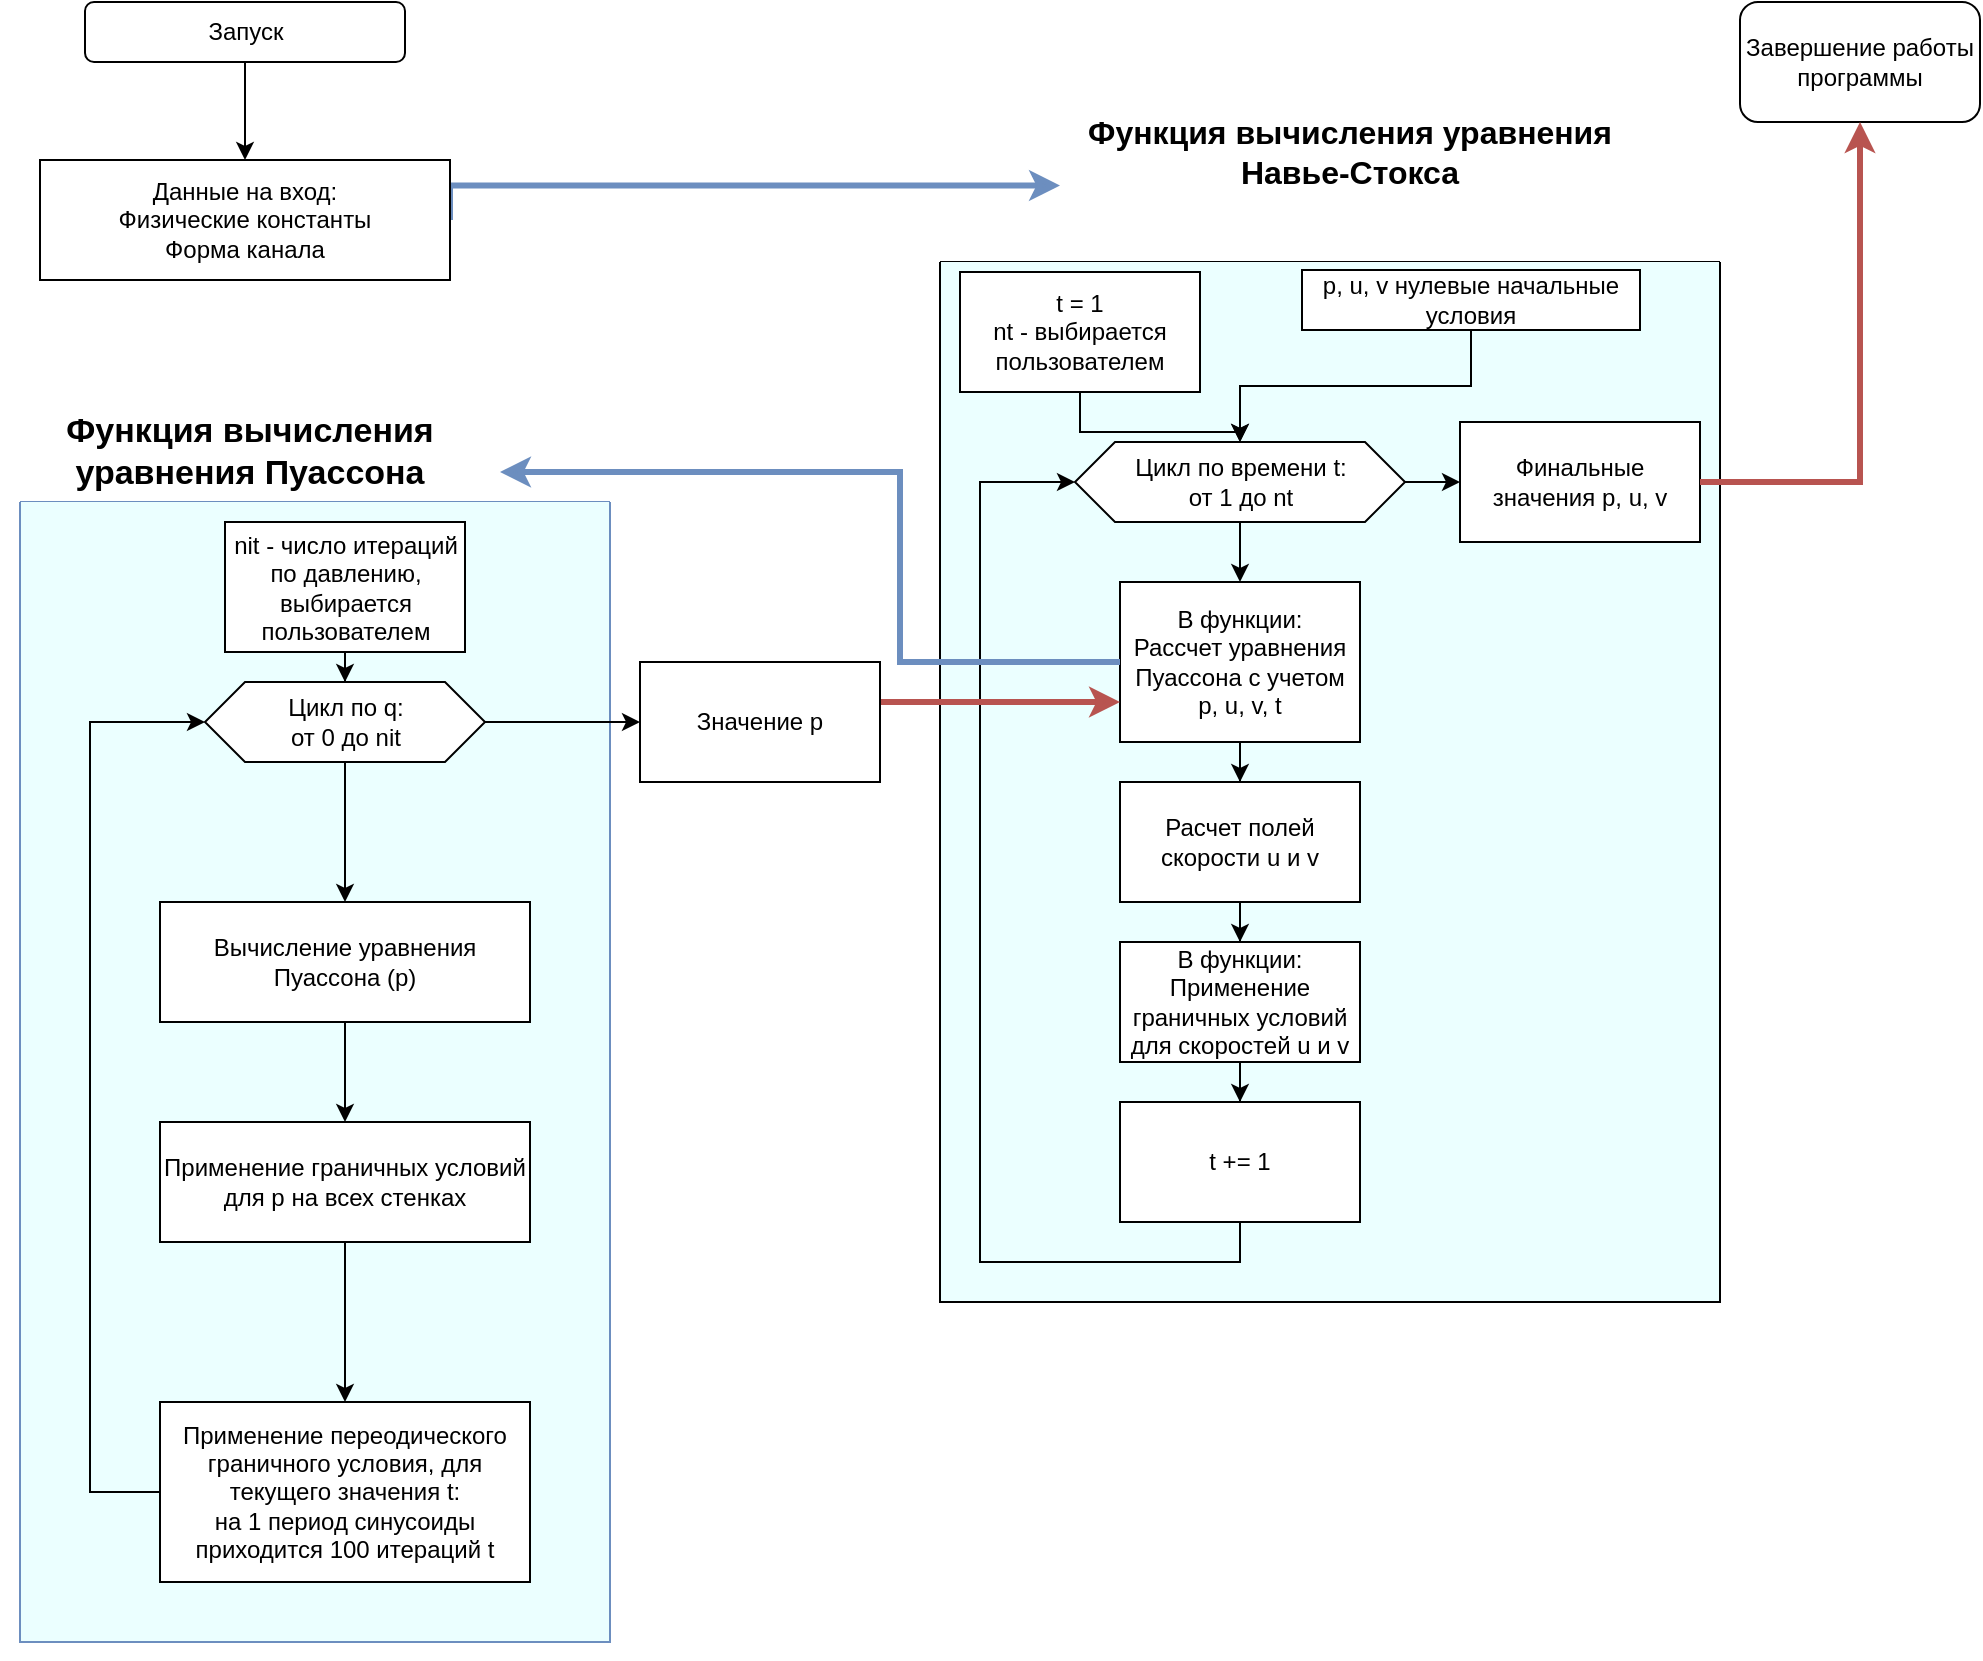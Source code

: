 <mxfile version="20.3.7" type="device"><diagram id="lom_Tnu54wYOosmittk6" name="Page-2"><mxGraphModel dx="1489" dy="903" grid="1" gridSize="10" guides="1" tooltips="1" connect="1" arrows="1" fold="1" page="1" pageScale="1" pageWidth="1100" pageHeight="850" background="#ffffff" math="0" shadow="0"><root><mxCell id="0"/><mxCell id="1" parent="0"/><mxCell id="rBIQm6Gvyoly_6GtC52U-3" style="edgeStyle=orthogonalEdgeStyle;rounded=0;orthogonalLoop=1;jettySize=auto;html=1;entryX=0.5;entryY=0;entryDx=0;entryDy=0;" edge="1" parent="1" source="rBIQm6Gvyoly_6GtC52U-1" target="YuV6pw9vhu_JFugG_9NJ-47"><mxGeometry relative="1" as="geometry"><mxPoint x="330" y="90.0" as="targetPoint"/></mxGeometry></mxCell><mxCell id="rBIQm6Gvyoly_6GtC52U-1" value="Запуск" style="rounded=1;whiteSpace=wrap;html=1;" vertex="1" parent="1"><mxGeometry x="112.5" y="10" width="160" height="30" as="geometry"/></mxCell><mxCell id="rBIQm6Gvyoly_6GtC52U-5" style="edgeStyle=orthogonalEdgeStyle;rounded=0;orthogonalLoop=1;jettySize=auto;html=1;exitX=1;exitY=0.5;exitDx=0;exitDy=0;entryX=0;entryY=0.75;entryDx=0;entryDy=0;fillColor=#dae8fc;strokeColor=#6c8ebf;strokeWidth=3;" edge="1" parent="1" source="YuV6pw9vhu_JFugG_9NJ-47" target="rBIQm6Gvyoly_6GtC52U-8"><mxGeometry relative="1" as="geometry"><mxPoint x="295" y="124.0" as="sourcePoint"/><mxPoint x="670" y="124.0" as="targetPoint"/><Array as="points"><mxPoint x="295" y="102"/></Array></mxGeometry></mxCell><mxCell id="rBIQm6Gvyoly_6GtC52U-4" value="" style="swimlane;startSize=0;swimlaneFillColor=#EBFFFF;" vertex="1" parent="1"><mxGeometry x="540" y="140" width="390" height="520" as="geometry"/></mxCell><mxCell id="elNg0VtIrIiVmISz2mSp-7" style="edgeStyle=orthogonalEdgeStyle;rounded=0;orthogonalLoop=1;jettySize=auto;html=1;exitX=0.5;exitY=1;exitDx=0;exitDy=0;entryX=0.5;entryY=0;entryDx=0;entryDy=0;" edge="1" parent="rBIQm6Gvyoly_6GtC52U-4" source="elNg0VtIrIiVmISz2mSp-1" target="elNg0VtIrIiVmISz2mSp-4"><mxGeometry relative="1" as="geometry"/></mxCell><mxCell id="YuV6pw9vhu_JFugG_9NJ-15" style="edgeStyle=orthogonalEdgeStyle;rounded=0;orthogonalLoop=1;jettySize=auto;html=1;exitX=1;exitY=0.5;exitDx=0;exitDy=0;entryX=0;entryY=0.5;entryDx=0;entryDy=0;" edge="1" parent="rBIQm6Gvyoly_6GtC52U-4" source="elNg0VtIrIiVmISz2mSp-1" target="YuV6pw9vhu_JFugG_9NJ-14"><mxGeometry relative="1" as="geometry"/></mxCell><mxCell id="elNg0VtIrIiVmISz2mSp-1" value="&lt;div&gt;Цикл по времени t:&lt;/div&gt;&lt;div&gt;от 1 до nt&lt;br&gt;&lt;/div&gt;" style="shape=hexagon;perimeter=hexagonPerimeter2;whiteSpace=wrap;html=1;fixedSize=1;" vertex="1" parent="rBIQm6Gvyoly_6GtC52U-4"><mxGeometry x="67.5" y="90" width="165" height="40" as="geometry"/></mxCell><mxCell id="YuV6pw9vhu_JFugG_9NJ-8" style="edgeStyle=orthogonalEdgeStyle;rounded=0;orthogonalLoop=1;jettySize=auto;html=1;exitX=0.5;exitY=1;exitDx=0;exitDy=0;entryX=0.5;entryY=0;entryDx=0;entryDy=0;" edge="1" parent="rBIQm6Gvyoly_6GtC52U-4" source="elNg0VtIrIiVmISz2mSp-2" target="elNg0VtIrIiVmISz2mSp-1"><mxGeometry relative="1" as="geometry"><Array as="points"><mxPoint x="70" y="85"/><mxPoint x="150" y="85"/></Array></mxGeometry></mxCell><mxCell id="elNg0VtIrIiVmISz2mSp-2" value="&lt;div&gt;t = 1&lt;/div&gt;&lt;div&gt;nt - выбирается пользователем&lt;br&gt;&lt;/div&gt;" style="rounded=0;whiteSpace=wrap;html=1;" vertex="1" parent="rBIQm6Gvyoly_6GtC52U-4"><mxGeometry x="10" y="5" width="120" height="60" as="geometry"/></mxCell><mxCell id="YuV6pw9vhu_JFugG_9NJ-2" style="edgeStyle=orthogonalEdgeStyle;rounded=0;orthogonalLoop=1;jettySize=auto;html=1;" edge="1" parent="rBIQm6Gvyoly_6GtC52U-4" source="elNg0VtIrIiVmISz2mSp-4" target="YuV6pw9vhu_JFugG_9NJ-1"><mxGeometry relative="1" as="geometry"/></mxCell><mxCell id="elNg0VtIrIiVmISz2mSp-4" value="&lt;div&gt;В функции:&lt;/div&gt;&lt;div&gt;Рассчет уравнения Пуассона с учетом p, u, v, t&lt;br&gt;&lt;/div&gt;" style="rounded=0;whiteSpace=wrap;html=1;" vertex="1" parent="rBIQm6Gvyoly_6GtC52U-4"><mxGeometry x="90" y="160" width="120" height="80" as="geometry"/></mxCell><mxCell id="YuV6pw9vhu_JFugG_9NJ-4" value="" style="edgeStyle=orthogonalEdgeStyle;rounded=0;orthogonalLoop=1;jettySize=auto;html=1;" edge="1" parent="rBIQm6Gvyoly_6GtC52U-4" source="YuV6pw9vhu_JFugG_9NJ-1" target="YuV6pw9vhu_JFugG_9NJ-3"><mxGeometry relative="1" as="geometry"/></mxCell><mxCell id="YuV6pw9vhu_JFugG_9NJ-1" value="Расчет полей скорости u и v" style="rounded=0;whiteSpace=wrap;html=1;" vertex="1" parent="rBIQm6Gvyoly_6GtC52U-4"><mxGeometry x="90" y="260" width="120" height="60" as="geometry"/></mxCell><mxCell id="YuV6pw9vhu_JFugG_9NJ-6" style="edgeStyle=orthogonalEdgeStyle;rounded=0;orthogonalLoop=1;jettySize=auto;html=1;" edge="1" parent="rBIQm6Gvyoly_6GtC52U-4" source="YuV6pw9vhu_JFugG_9NJ-3" target="YuV6pw9vhu_JFugG_9NJ-5"><mxGeometry relative="1" as="geometry"/></mxCell><mxCell id="YuV6pw9vhu_JFugG_9NJ-3" value="&lt;div&gt;В функции:&lt;/div&gt;&lt;div&gt;Применение граничных условий для скоростей u и v&lt;br&gt;&lt;/div&gt;" style="rounded=0;whiteSpace=wrap;html=1;" vertex="1" parent="rBIQm6Gvyoly_6GtC52U-4"><mxGeometry x="90" y="340" width="120" height="60" as="geometry"/></mxCell><mxCell id="YuV6pw9vhu_JFugG_9NJ-7" style="edgeStyle=orthogonalEdgeStyle;rounded=0;orthogonalLoop=1;jettySize=auto;html=1;entryX=0;entryY=0.5;entryDx=0;entryDy=0;" edge="1" parent="rBIQm6Gvyoly_6GtC52U-4" source="YuV6pw9vhu_JFugG_9NJ-5" target="elNg0VtIrIiVmISz2mSp-1"><mxGeometry relative="1" as="geometry"><Array as="points"><mxPoint x="150" y="500"/><mxPoint x="20" y="500"/><mxPoint x="20" y="110"/></Array></mxGeometry></mxCell><mxCell id="YuV6pw9vhu_JFugG_9NJ-5" value="t += 1" style="rounded=0;whiteSpace=wrap;html=1;" vertex="1" parent="rBIQm6Gvyoly_6GtC52U-4"><mxGeometry x="90" y="420" width="120" height="60" as="geometry"/></mxCell><mxCell id="YuV6pw9vhu_JFugG_9NJ-14" value="Финальные значения p, u, v" style="rounded=0;whiteSpace=wrap;html=1;" vertex="1" parent="rBIQm6Gvyoly_6GtC52U-4"><mxGeometry x="260" y="80" width="120" height="60" as="geometry"/></mxCell><mxCell id="rBIQm6Gvyoly_6GtC52U-8" value="Функция вычисления уравнения Навье-Стокса" style="text;html=1;strokeColor=none;fillColor=none;align=center;verticalAlign=middle;whiteSpace=wrap;rounded=0;fontStyle=1;fontSize=16;" vertex="1" parent="1"><mxGeometry x="600" y="50" width="290" height="69" as="geometry"/></mxCell><mxCell id="elNg0VtIrIiVmISz2mSp-5" value="p, u, v нулевые начальные условия" style="rounded=0;whiteSpace=wrap;html=1;" vertex="1" parent="1"><mxGeometry x="721" y="144" width="169" height="30" as="geometry"/></mxCell><mxCell id="elNg0VtIrIiVmISz2mSp-6" style="edgeStyle=orthogonalEdgeStyle;rounded=0;orthogonalLoop=1;jettySize=auto;html=1;entryX=0.5;entryY=0;entryDx=0;entryDy=0;" edge="1" parent="1" source="elNg0VtIrIiVmISz2mSp-5" target="elNg0VtIrIiVmISz2mSp-1"><mxGeometry relative="1" as="geometry"/></mxCell><mxCell id="YuV6pw9vhu_JFugG_9NJ-13" value="&lt;div&gt;Завершение работы программы&lt;/div&gt;" style="rounded=1;whiteSpace=wrap;html=1;" vertex="1" parent="1"><mxGeometry x="940" y="10" width="120" height="60" as="geometry"/></mxCell><mxCell id="YuV6pw9vhu_JFugG_9NJ-17" style="edgeStyle=orthogonalEdgeStyle;rounded=0;orthogonalLoop=1;jettySize=auto;html=1;exitX=1;exitY=0.5;exitDx=0;exitDy=0;fillColor=#f8cecc;strokeColor=#b85450;strokeWidth=3;" edge="1" parent="1" source="YuV6pw9vhu_JFugG_9NJ-14" target="YuV6pw9vhu_JFugG_9NJ-13"><mxGeometry relative="1" as="geometry"><mxPoint x="690" y="210" as="targetPoint"/></mxGeometry></mxCell><mxCell id="YuV6pw9vhu_JFugG_9NJ-18" value="" style="swimlane;startSize=0;fillColor=#dae8fc;strokeColor=#6c8ebf;swimlaneFillColor=#EBFFFF;" vertex="1" parent="1"><mxGeometry x="80" y="260" width="295" height="570" as="geometry"><mxRectangle x="925" y="100" width="50" height="40" as="alternateBounds"/></mxGeometry></mxCell><mxCell id="YuV6pw9vhu_JFugG_9NJ-25" style="edgeStyle=orthogonalEdgeStyle;rounded=0;orthogonalLoop=1;jettySize=auto;html=1;" edge="1" parent="YuV6pw9vhu_JFugG_9NJ-18" source="YuV6pw9vhu_JFugG_9NJ-22" target="YuV6pw9vhu_JFugG_9NJ-23"><mxGeometry relative="1" as="geometry"/></mxCell><mxCell id="YuV6pw9vhu_JFugG_9NJ-22" value="&lt;div&gt;nit - число итераций по давлению,&lt;/div&gt;&lt;div&gt;выбирается пользователем&lt;br&gt;&lt;/div&gt;" style="rounded=0;whiteSpace=wrap;html=1;" vertex="1" parent="YuV6pw9vhu_JFugG_9NJ-18"><mxGeometry x="102.5" y="10" width="120" height="65" as="geometry"/></mxCell><mxCell id="YuV6pw9vhu_JFugG_9NJ-27" style="edgeStyle=orthogonalEdgeStyle;rounded=0;orthogonalLoop=1;jettySize=auto;html=1;" edge="1" parent="YuV6pw9vhu_JFugG_9NJ-18" source="YuV6pw9vhu_JFugG_9NJ-23" target="YuV6pw9vhu_JFugG_9NJ-26"><mxGeometry relative="1" as="geometry"/></mxCell><mxCell id="YuV6pw9vhu_JFugG_9NJ-23" value="&lt;div&gt;Цикл по q:&lt;/div&gt;&lt;div&gt;от 0 до nit&lt;br&gt;&lt;/div&gt;" style="shape=hexagon;perimeter=hexagonPerimeter2;whiteSpace=wrap;html=1;fixedSize=1;" vertex="1" parent="YuV6pw9vhu_JFugG_9NJ-18"><mxGeometry x="92.5" y="90" width="140" height="40" as="geometry"/></mxCell><mxCell id="YuV6pw9vhu_JFugG_9NJ-32" style="edgeStyle=orthogonalEdgeStyle;rounded=0;orthogonalLoop=1;jettySize=auto;html=1;exitX=0.5;exitY=1;exitDx=0;exitDy=0;entryX=0.5;entryY=0;entryDx=0;entryDy=0;" edge="1" parent="YuV6pw9vhu_JFugG_9NJ-18" source="YuV6pw9vhu_JFugG_9NJ-26" target="YuV6pw9vhu_JFugG_9NJ-30"><mxGeometry relative="1" as="geometry"/></mxCell><mxCell id="YuV6pw9vhu_JFugG_9NJ-26" value="Вычисление уравнения Пуассона (p)" style="rounded=0;whiteSpace=wrap;html=1;" vertex="1" parent="YuV6pw9vhu_JFugG_9NJ-18"><mxGeometry x="70" y="200" width="185" height="60" as="geometry"/></mxCell><mxCell id="YuV6pw9vhu_JFugG_9NJ-34" style="edgeStyle=orthogonalEdgeStyle;rounded=0;orthogonalLoop=1;jettySize=auto;html=1;exitX=0.5;exitY=1;exitDx=0;exitDy=0;entryX=0.5;entryY=0;entryDx=0;entryDy=0;" edge="1" parent="YuV6pw9vhu_JFugG_9NJ-18" source="YuV6pw9vhu_JFugG_9NJ-30" target="YuV6pw9vhu_JFugG_9NJ-33"><mxGeometry relative="1" as="geometry"/></mxCell><mxCell id="YuV6pw9vhu_JFugG_9NJ-30" value="Применение граничных условий для p на всех стенках" style="rounded=0;whiteSpace=wrap;html=1;" vertex="1" parent="YuV6pw9vhu_JFugG_9NJ-18"><mxGeometry x="70" y="310" width="185" height="60" as="geometry"/></mxCell><mxCell id="YuV6pw9vhu_JFugG_9NJ-36" style="edgeStyle=orthogonalEdgeStyle;rounded=0;orthogonalLoop=1;jettySize=auto;html=1;entryX=0;entryY=0.5;entryDx=0;entryDy=0;exitX=0;exitY=0.5;exitDx=0;exitDy=0;" edge="1" parent="YuV6pw9vhu_JFugG_9NJ-18" source="YuV6pw9vhu_JFugG_9NJ-33" target="YuV6pw9vhu_JFugG_9NJ-23"><mxGeometry relative="1" as="geometry"><Array as="points"><mxPoint x="35" y="495"/><mxPoint x="35" y="110"/></Array></mxGeometry></mxCell><mxCell id="YuV6pw9vhu_JFugG_9NJ-33" value="&lt;div&gt;Применение переодического граничного условия, для текущего значения t:&lt;/div&gt;&lt;div&gt;на 1 период синусоиды приходится 100 итераций t&lt;br&gt;&lt;/div&gt;" style="rounded=0;whiteSpace=wrap;html=1;" vertex="1" parent="YuV6pw9vhu_JFugG_9NJ-18"><mxGeometry x="70" y="450" width="185" height="90" as="geometry"/></mxCell><mxCell id="YuV6pw9vhu_JFugG_9NJ-19" value="Функция вычисления уравнения Пуассона" style="text;html=1;strokeColor=none;fillColor=none;align=center;verticalAlign=middle;whiteSpace=wrap;rounded=0;fontStyle=1;fontSize=17;" vertex="1" parent="1"><mxGeometry x="70" y="220" width="250" height="30" as="geometry"/></mxCell><mxCell id="YuV6pw9vhu_JFugG_9NJ-28" style="edgeStyle=orthogonalEdgeStyle;rounded=0;orthogonalLoop=1;jettySize=auto;html=1;exitX=0.5;exitY=1;exitDx=0;exitDy=0;" edge="1" parent="1" source="YuV6pw9vhu_JFugG_9NJ-18" target="YuV6pw9vhu_JFugG_9NJ-18"><mxGeometry relative="1" as="geometry"/></mxCell><mxCell id="YuV6pw9vhu_JFugG_9NJ-42" style="edgeStyle=orthogonalEdgeStyle;rounded=0;orthogonalLoop=1;jettySize=auto;html=1;exitX=1;exitY=0.5;exitDx=0;exitDy=0;entryX=0;entryY=0.75;entryDx=0;entryDy=0;fillColor=#f8cecc;strokeColor=#b85450;strokeWidth=3;" edge="1" parent="1" source="YuV6pw9vhu_JFugG_9NJ-37" target="elNg0VtIrIiVmISz2mSp-4"><mxGeometry relative="1" as="geometry"><Array as="points"><mxPoint x="490" y="360"/></Array></mxGeometry></mxCell><mxCell id="YuV6pw9vhu_JFugG_9NJ-37" value="Значение p" style="whiteSpace=wrap;html=1;" vertex="1" parent="1"><mxGeometry x="390" y="340" width="120" height="60" as="geometry"/></mxCell><mxCell id="YuV6pw9vhu_JFugG_9NJ-41" style="edgeStyle=orthogonalEdgeStyle;rounded=0;orthogonalLoop=1;jettySize=auto;html=1;exitX=1;exitY=0.5;exitDx=0;exitDy=0;entryX=0;entryY=0.5;entryDx=0;entryDy=0;" edge="1" parent="1" source="YuV6pw9vhu_JFugG_9NJ-23" target="YuV6pw9vhu_JFugG_9NJ-37"><mxGeometry relative="1" as="geometry"><mxPoint x="415" y="410" as="targetPoint"/></mxGeometry></mxCell><mxCell id="YuV6pw9vhu_JFugG_9NJ-44" style="edgeStyle=orthogonalEdgeStyle;rounded=0;orthogonalLoop=1;jettySize=auto;html=1;exitX=0;exitY=0.5;exitDx=0;exitDy=0;fillColor=#dae8fc;strokeColor=#6c8ebf;strokeWidth=3;" edge="1" parent="1" source="elNg0VtIrIiVmISz2mSp-4" target="YuV6pw9vhu_JFugG_9NJ-19"><mxGeometry relative="1" as="geometry"><Array as="points"><mxPoint x="520" y="340"/><mxPoint x="520" y="245"/></Array></mxGeometry></mxCell><mxCell id="YuV6pw9vhu_JFugG_9NJ-47" value="&lt;div&gt;Данные на вход:&lt;/div&gt;&lt;div&gt;Физические константы&lt;/div&gt;&lt;div&gt;Форма канала&lt;br&gt;&lt;/div&gt;" style="rounded=0;whiteSpace=wrap;html=1;" vertex="1" parent="1"><mxGeometry x="90" y="89" width="205" height="60" as="geometry"/></mxCell></root></mxGraphModel></diagram></mxfile>